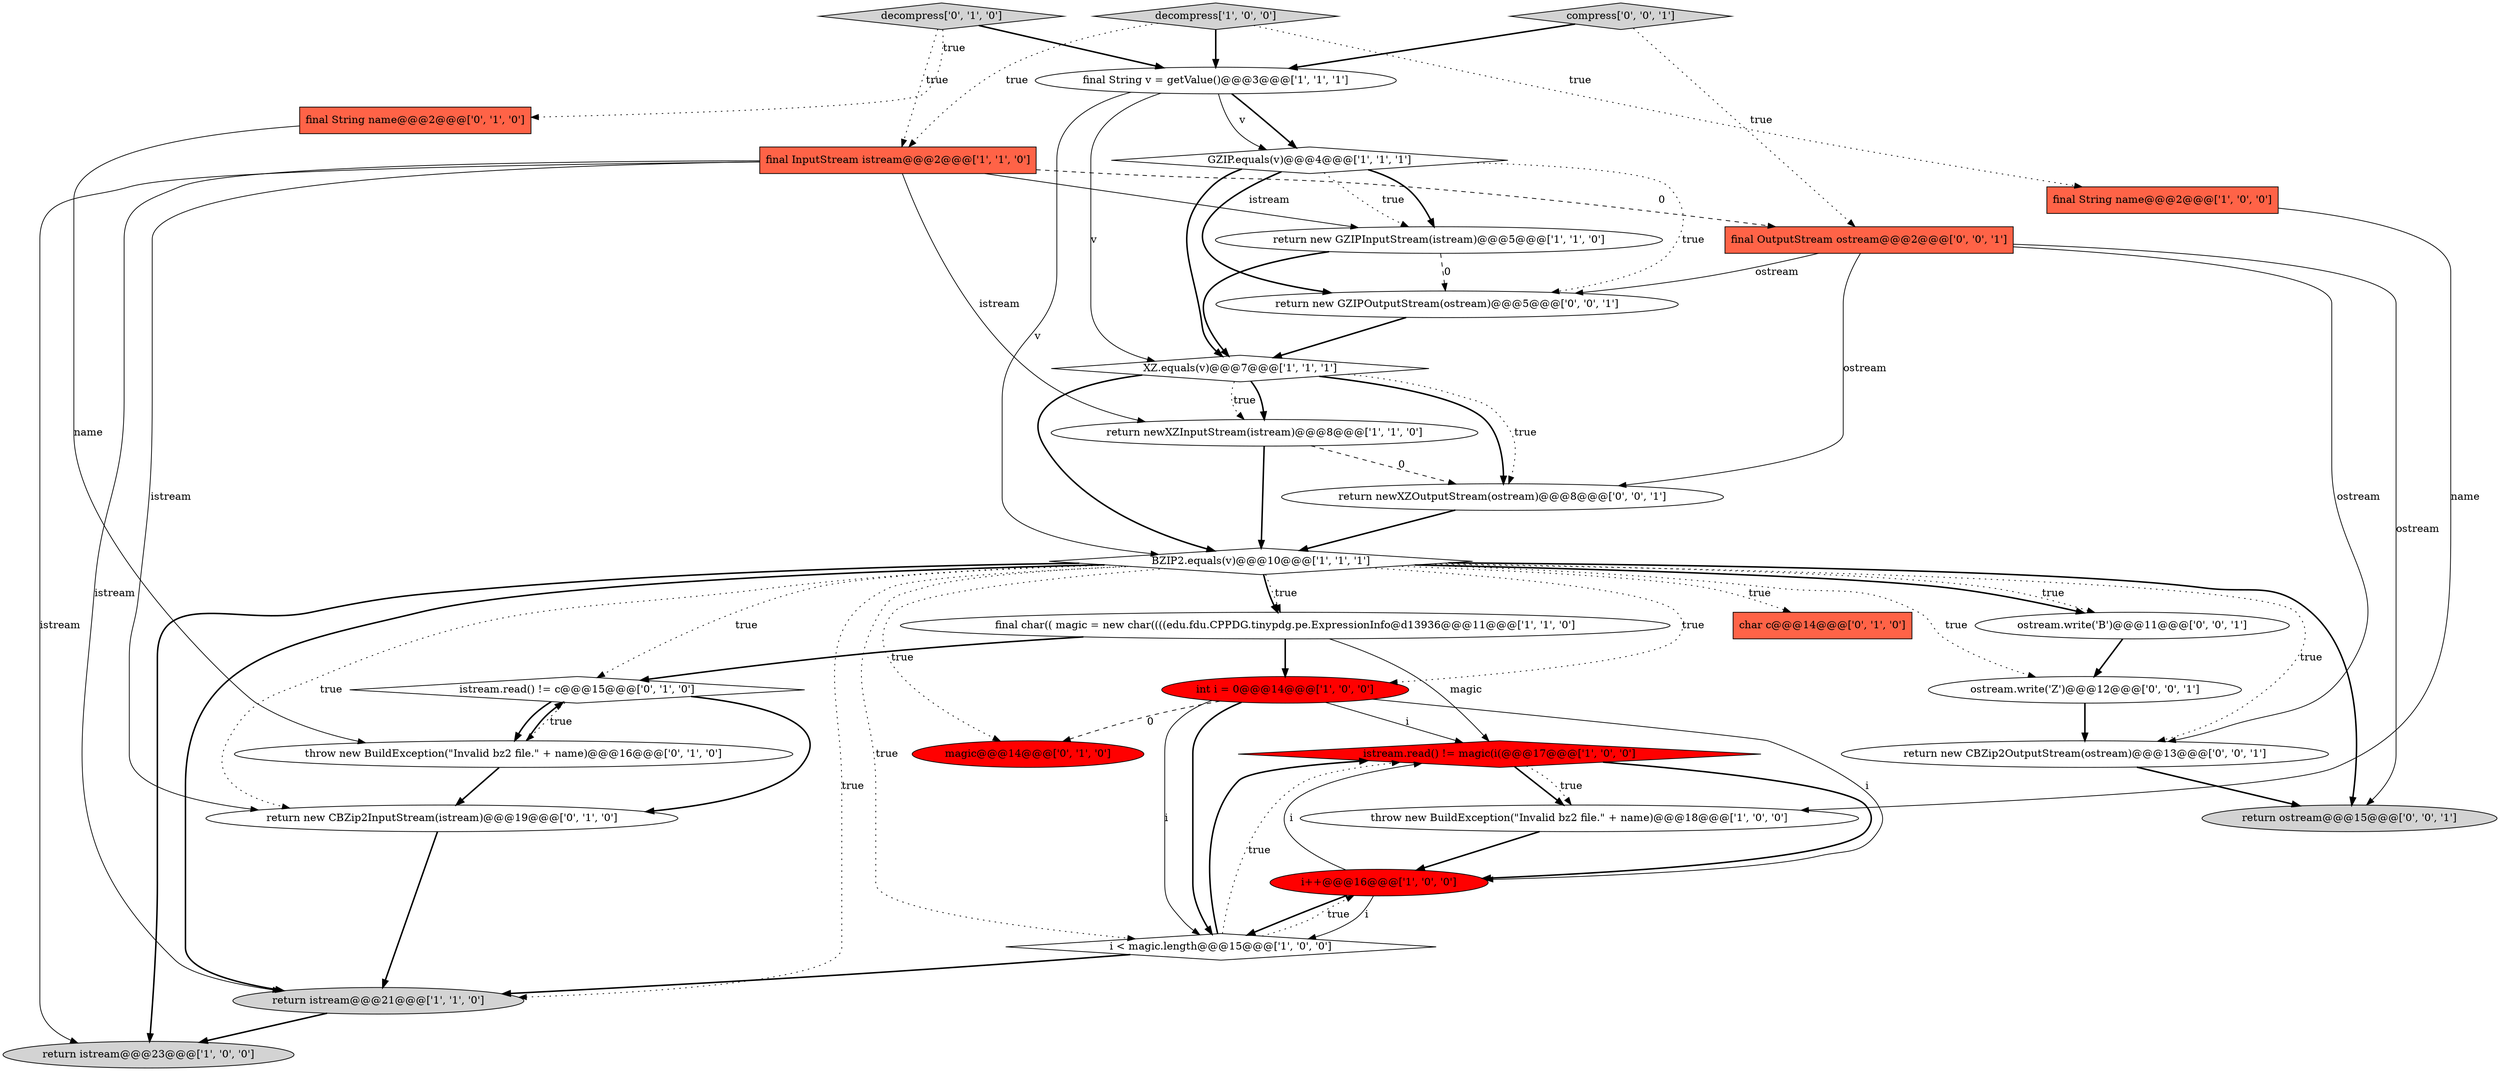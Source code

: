 digraph {
7 [style = filled, label = "XZ.equals(v)@@@7@@@['1', '1', '1']", fillcolor = white, shape = diamond image = "AAA0AAABBB1BBB"];
22 [style = filled, label = "decompress['0', '1', '0']", fillcolor = lightgray, shape = diamond image = "AAA0AAABBB2BBB"];
0 [style = filled, label = "final char(( magic = new char((((edu.fdu.CPPDG.tinypdg.pe.ExpressionInfo@d13936@@@11@@@['1', '1', '0']", fillcolor = white, shape = ellipse image = "AAA0AAABBB1BBB"];
31 [style = filled, label = "return newXZOutputStream(ostream)@@@8@@@['0', '0', '1']", fillcolor = white, shape = ellipse image = "AAA0AAABBB3BBB"];
2 [style = filled, label = "return istream@@@21@@@['1', '1', '0']", fillcolor = lightgray, shape = ellipse image = "AAA0AAABBB1BBB"];
21 [style = filled, label = "return new CBZip2InputStream(istream)@@@19@@@['0', '1', '0']", fillcolor = white, shape = ellipse image = "AAA0AAABBB2BBB"];
12 [style = filled, label = "final InputStream istream@@@2@@@['1', '1', '0']", fillcolor = tomato, shape = box image = "AAA0AAABBB1BBB"];
23 [style = filled, label = "throw new BuildException(\"Invalid bz2 file.\" + name)@@@16@@@['0', '1', '0']", fillcolor = white, shape = ellipse image = "AAA0AAABBB2BBB"];
8 [style = filled, label = "final String name@@@2@@@['1', '0', '0']", fillcolor = tomato, shape = box image = "AAA0AAABBB1BBB"];
10 [style = filled, label = "final String v = getValue()@@@3@@@['1', '1', '1']", fillcolor = white, shape = ellipse image = "AAA0AAABBB1BBB"];
15 [style = filled, label = "return new GZIPInputStream(istream)@@@5@@@['1', '1', '0']", fillcolor = white, shape = ellipse image = "AAA0AAABBB1BBB"];
16 [style = filled, label = "throw new BuildException(\"Invalid bz2 file.\" + name)@@@18@@@['1', '0', '0']", fillcolor = white, shape = ellipse image = "AAA0AAABBB1BBB"];
3 [style = filled, label = "GZIP.equals(v)@@@4@@@['1', '1', '1']", fillcolor = white, shape = diamond image = "AAA0AAABBB1BBB"];
20 [style = filled, label = "final String name@@@2@@@['0', '1', '0']", fillcolor = tomato, shape = box image = "AAA0AAABBB2BBB"];
25 [style = filled, label = "final OutputStream ostream@@@2@@@['0', '0', '1']", fillcolor = tomato, shape = box image = "AAA0AAABBB3BBB"];
18 [style = filled, label = "magic@@@14@@@['0', '1', '0']", fillcolor = red, shape = ellipse image = "AAA1AAABBB2BBB"];
29 [style = filled, label = "ostream.write('Z')@@@12@@@['0', '0', '1']", fillcolor = white, shape = ellipse image = "AAA0AAABBB3BBB"];
17 [style = filled, label = "char c@@@14@@@['0', '1', '0']", fillcolor = tomato, shape = box image = "AAA0AAABBB2BBB"];
27 [style = filled, label = "return new CBZip2OutputStream(ostream)@@@13@@@['0', '0', '1']", fillcolor = white, shape = ellipse image = "AAA0AAABBB3BBB"];
28 [style = filled, label = "return new GZIPOutputStream(ostream)@@@5@@@['0', '0', '1']", fillcolor = white, shape = ellipse image = "AAA0AAABBB3BBB"];
6 [style = filled, label = "decompress['1', '0', '0']", fillcolor = lightgray, shape = diamond image = "AAA0AAABBB1BBB"];
30 [style = filled, label = "ostream.write('B')@@@11@@@['0', '0', '1']", fillcolor = white, shape = ellipse image = "AAA0AAABBB3BBB"];
19 [style = filled, label = "istream.read() != c@@@15@@@['0', '1', '0']", fillcolor = white, shape = diamond image = "AAA0AAABBB2BBB"];
9 [style = filled, label = "istream.read() != magic(i(@@@17@@@['1', '0', '0']", fillcolor = red, shape = diamond image = "AAA1AAABBB1BBB"];
14 [style = filled, label = "i++@@@16@@@['1', '0', '0']", fillcolor = red, shape = ellipse image = "AAA1AAABBB1BBB"];
4 [style = filled, label = "return newXZInputStream(istream)@@@8@@@['1', '1', '0']", fillcolor = white, shape = ellipse image = "AAA0AAABBB1BBB"];
5 [style = filled, label = "int i = 0@@@14@@@['1', '0', '0']", fillcolor = red, shape = ellipse image = "AAA1AAABBB1BBB"];
26 [style = filled, label = "compress['0', '0', '1']", fillcolor = lightgray, shape = diamond image = "AAA0AAABBB3BBB"];
1 [style = filled, label = "BZIP2.equals(v)@@@10@@@['1', '1', '1']", fillcolor = white, shape = diamond image = "AAA0AAABBB1BBB"];
13 [style = filled, label = "return istream@@@23@@@['1', '0', '0']", fillcolor = lightgray, shape = ellipse image = "AAA0AAABBB1BBB"];
24 [style = filled, label = "return ostream@@@15@@@['0', '0', '1']", fillcolor = lightgray, shape = ellipse image = "AAA0AAABBB3BBB"];
11 [style = filled, label = "i < magic.length@@@15@@@['1', '0', '0']", fillcolor = white, shape = diamond image = "AAA0AAABBB1BBB"];
26->10 [style = bold, label=""];
25->31 [style = solid, label="ostream"];
14->11 [style = solid, label="i"];
1->21 [style = dotted, label="true"];
7->31 [style = bold, label=""];
31->1 [style = bold, label=""];
1->30 [style = bold, label=""];
11->9 [style = bold, label=""];
1->13 [style = bold, label=""];
30->29 [style = bold, label=""];
9->16 [style = bold, label=""];
21->2 [style = bold, label=""];
10->7 [style = solid, label="v"];
8->16 [style = solid, label="name"];
9->14 [style = bold, label=""];
16->14 [style = bold, label=""];
1->0 [style = dotted, label="true"];
14->11 [style = bold, label=""];
1->27 [style = dotted, label="true"];
5->9 [style = solid, label="i"];
7->1 [style = bold, label=""];
15->28 [style = dashed, label="0"];
0->19 [style = bold, label=""];
11->14 [style = dotted, label="true"];
5->14 [style = solid, label="i"];
25->28 [style = solid, label="ostream"];
5->11 [style = solid, label="i"];
1->0 [style = bold, label=""];
1->30 [style = dotted, label="true"];
1->18 [style = dotted, label="true"];
29->27 [style = bold, label=""];
12->21 [style = solid, label="istream"];
22->20 [style = dotted, label="true"];
25->24 [style = solid, label="ostream"];
3->7 [style = bold, label=""];
5->11 [style = bold, label=""];
6->12 [style = dotted, label="true"];
1->17 [style = dotted, label="true"];
20->23 [style = solid, label="name"];
7->31 [style = dotted, label="true"];
11->9 [style = dotted, label="true"];
7->4 [style = bold, label=""];
1->19 [style = dotted, label="true"];
14->9 [style = solid, label="i"];
3->28 [style = bold, label=""];
12->4 [style = solid, label="istream"];
6->8 [style = dotted, label="true"];
6->10 [style = bold, label=""];
23->19 [style = bold, label=""];
3->15 [style = dotted, label="true"];
12->15 [style = solid, label="istream"];
12->2 [style = solid, label="istream"];
22->10 [style = bold, label=""];
27->24 [style = bold, label=""];
4->1 [style = bold, label=""];
1->2 [style = bold, label=""];
9->16 [style = dotted, label="true"];
10->1 [style = solid, label="v"];
0->5 [style = bold, label=""];
3->28 [style = dotted, label="true"];
19->21 [style = bold, label=""];
15->7 [style = bold, label=""];
26->25 [style = dotted, label="true"];
1->11 [style = dotted, label="true"];
28->7 [style = bold, label=""];
4->31 [style = dashed, label="0"];
19->23 [style = dotted, label="true"];
10->3 [style = bold, label=""];
3->15 [style = bold, label=""];
5->18 [style = dashed, label="0"];
11->2 [style = bold, label=""];
22->12 [style = dotted, label="true"];
2->13 [style = bold, label=""];
1->29 [style = dotted, label="true"];
0->9 [style = solid, label="magic"];
10->3 [style = solid, label="v"];
12->25 [style = dashed, label="0"];
23->21 [style = bold, label=""];
1->24 [style = bold, label=""];
19->23 [style = bold, label=""];
7->4 [style = dotted, label="true"];
1->2 [style = dotted, label="true"];
12->13 [style = solid, label="istream"];
25->27 [style = solid, label="ostream"];
1->5 [style = dotted, label="true"];
}
